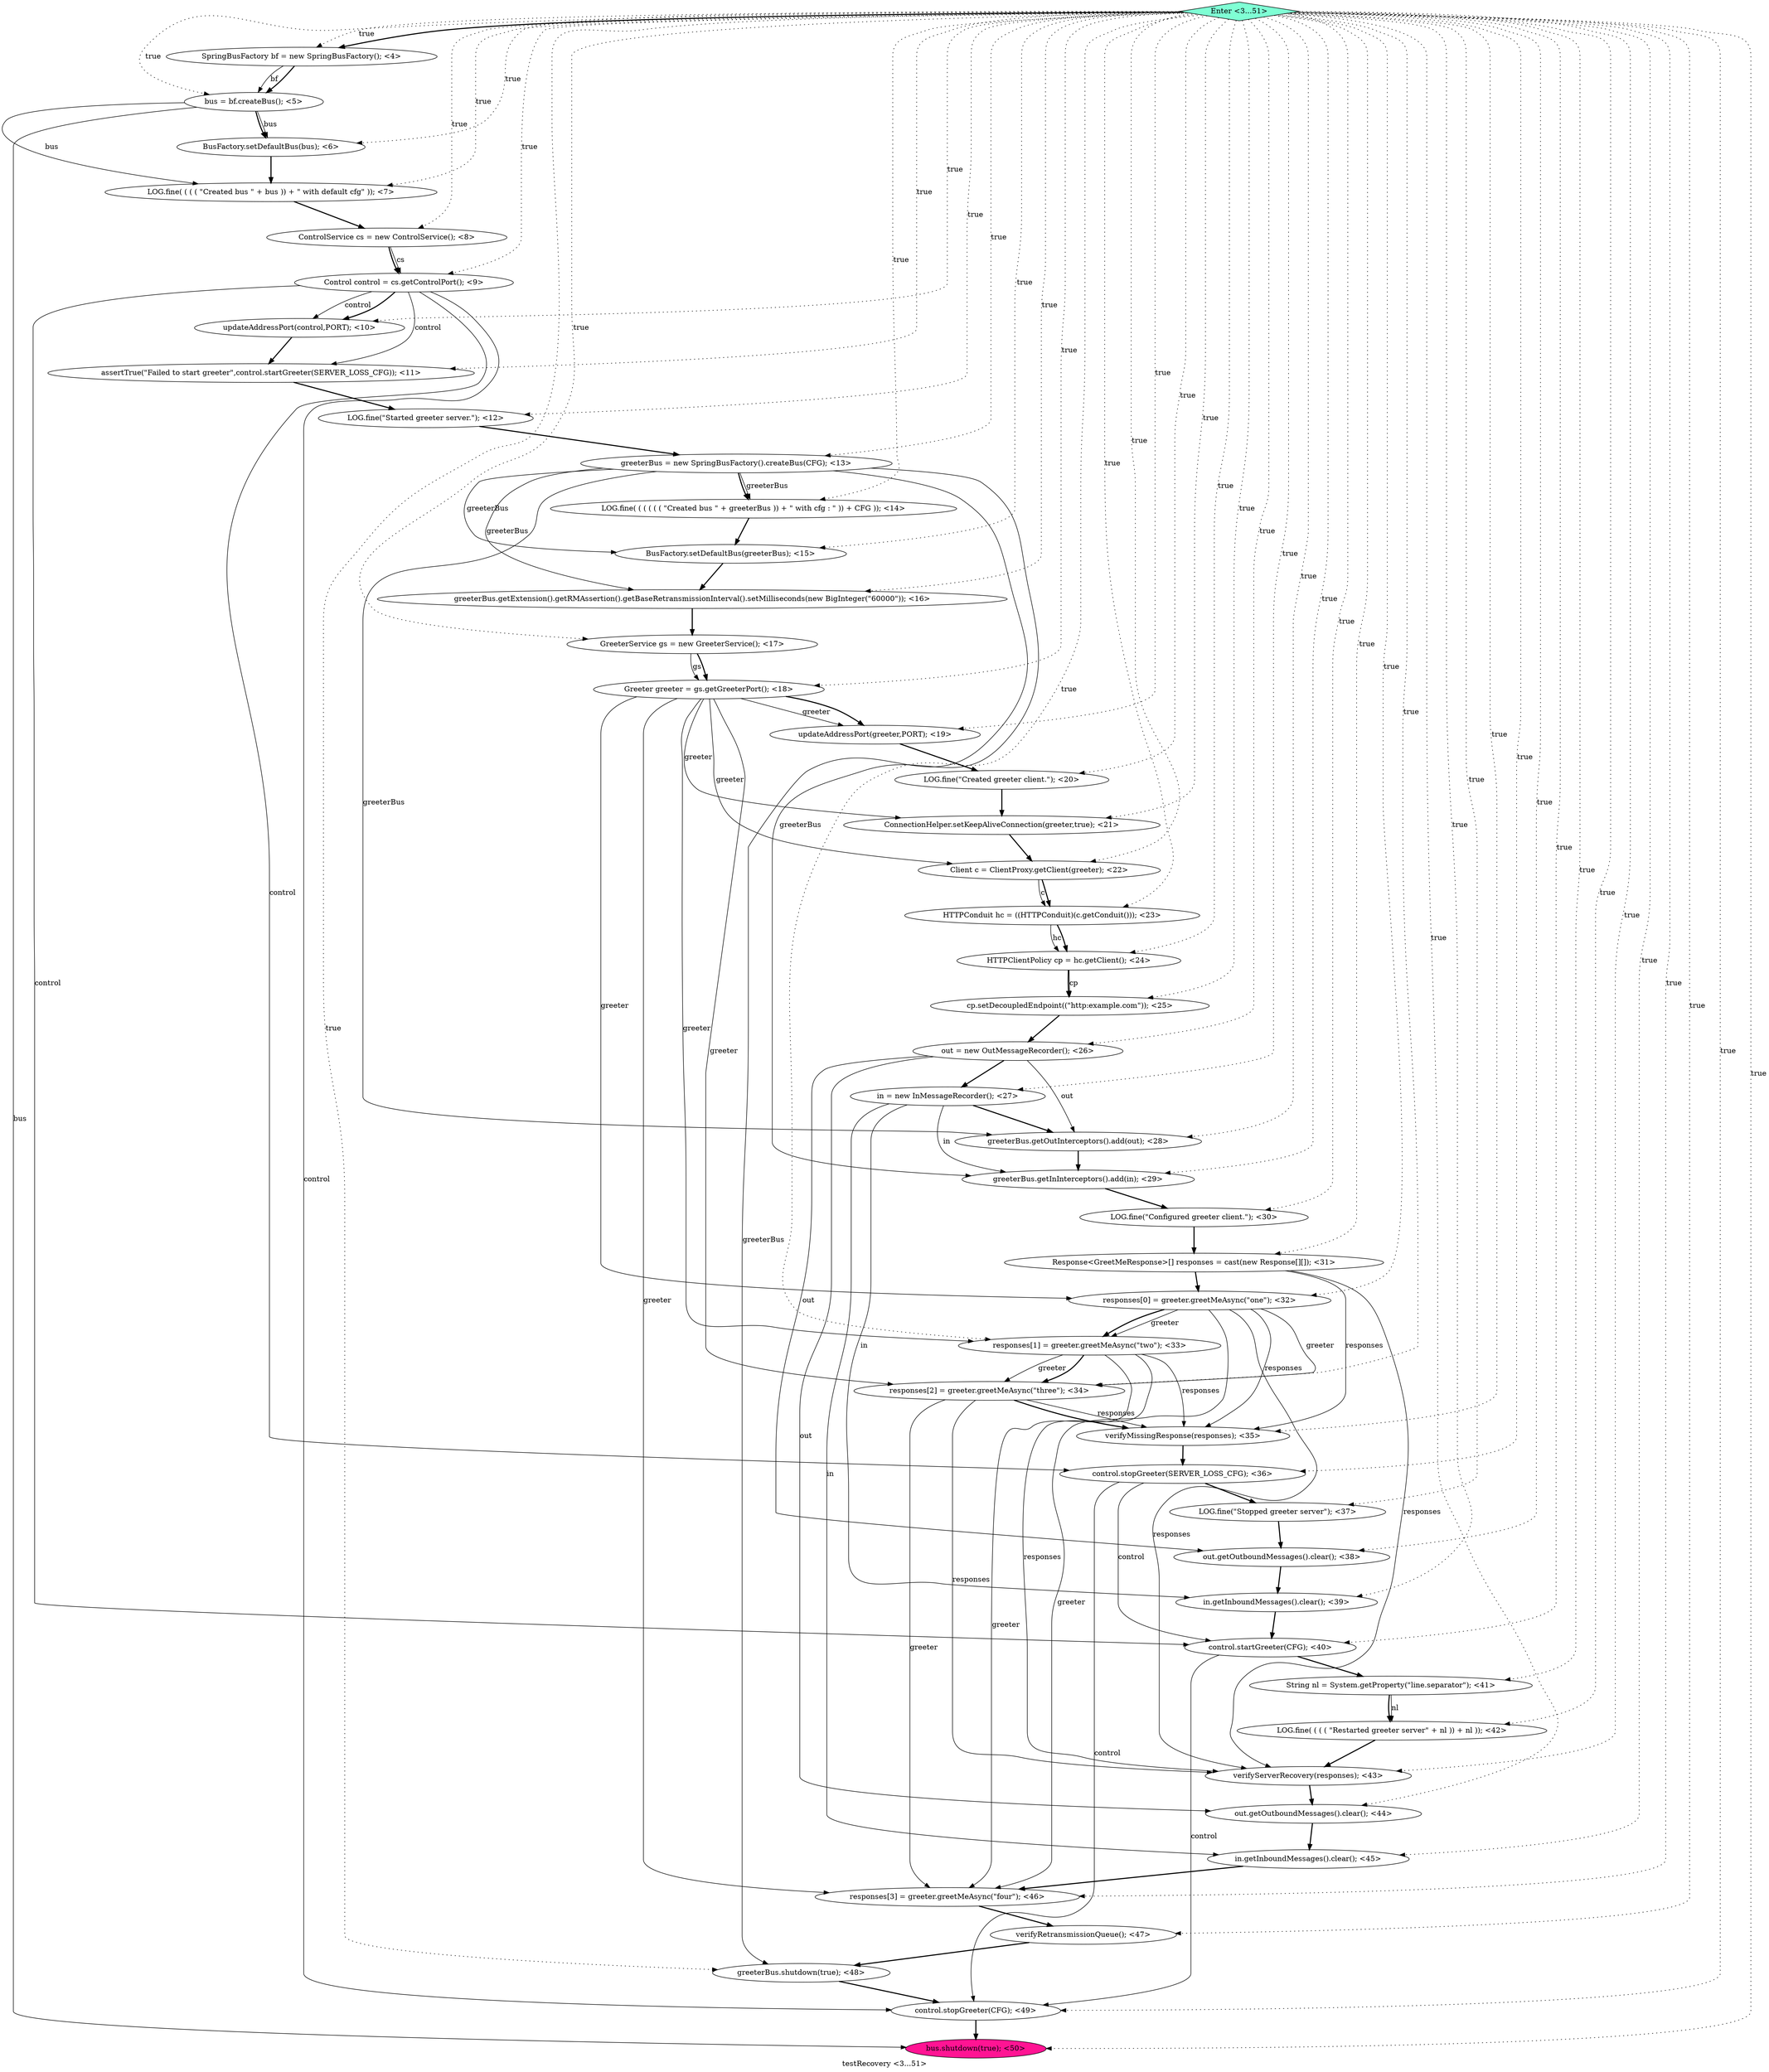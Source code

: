 digraph PDG {
label = "testRecovery <3...51>";
0.20 [style = filled, label = "HTTPClientPolicy cp = hc.getClient(); <24>", fillcolor = white, shape = ellipse];
0.5 [style = filled, label = "Control control = cs.getControlPort(); <9>", fillcolor = white, shape = ellipse];
0.1 [style = filled, label = "bus = bf.createBus(); <5>", fillcolor = white, shape = ellipse];
0.23 [style = filled, label = "in = new InMessageRecorder(); <27>", fillcolor = white, shape = ellipse];
0.11 [style = filled, label = "BusFactory.setDefaultBus(greeterBus); <15>", fillcolor = white, shape = ellipse];
0.30 [style = filled, label = "responses[2] = greeter.greetMeAsync(\"three\"); <34>", fillcolor = white, shape = ellipse];
0.19 [style = filled, label = "HTTPConduit hc = ((HTTPConduit)(c.getConduit())); <23>", fillcolor = white, shape = ellipse];
0.25 [style = filled, label = "greeterBus.getInInterceptors().add(in); <29>", fillcolor = white, shape = ellipse];
0.38 [style = filled, label = "LOG.fine( ( ( ( \"Restarted greeter server\" + nl )) + nl )); <42>", fillcolor = white, shape = ellipse];
0.4 [style = filled, label = "ControlService cs = new ControlService(); <8>", fillcolor = white, shape = ellipse];
0.24 [style = filled, label = "greeterBus.getOutInterceptors().add(out); <28>", fillcolor = white, shape = ellipse];
0.16 [style = filled, label = "LOG.fine(\"Created greeter client.\"); <20>", fillcolor = white, shape = ellipse];
0.40 [style = filled, label = "out.getOutboundMessages().clear(); <44>", fillcolor = white, shape = ellipse];
0.14 [style = filled, label = "Greeter greeter = gs.getGreeterPort(); <18>", fillcolor = white, shape = ellipse];
0.21 [style = filled, label = "cp.setDecoupledEndpoint((\"http:example.com\")); <25>", fillcolor = white, shape = ellipse];
0.26 [style = filled, label = "LOG.fine(\"Configured greeter client.\"); <30>", fillcolor = white, shape = ellipse];
0.8 [style = filled, label = "LOG.fine(\"Started greeter server.\"); <12>", fillcolor = white, shape = ellipse];
0.7 [style = filled, label = "assertTrue(\"Failed to start greeter\",control.startGreeter(SERVER_LOSS_CFG)); <11>", fillcolor = white, shape = ellipse];
0.41 [style = filled, label = "in.getInboundMessages().clear(); <45>", fillcolor = white, shape = ellipse];
0.35 [style = filled, label = "in.getInboundMessages().clear(); <39>", fillcolor = white, shape = ellipse];
0.31 [style = filled, label = "verifyMissingResponse(responses); <35>", fillcolor = white, shape = ellipse];
0.15 [style = filled, label = "updateAddressPort(greeter,PORT); <19>", fillcolor = white, shape = ellipse];
0.44 [style = filled, label = "greeterBus.shutdown(true); <48>", fillcolor = white, shape = ellipse];
0.27 [style = filled, label = "Response<GreetMeResponse>[] responses = cast(new Response[][]); <31>", fillcolor = white, shape = ellipse];
0.10 [style = filled, label = "LOG.fine( ( ( ( ( ( \"Created bus \" + greeterBus )) + \" with cfg : \" )) + CFG )); <14>", fillcolor = white, shape = ellipse];
0.46 [style = filled, label = "bus.shutdown(true); <50>", fillcolor = deeppink, shape = ellipse];
0.33 [style = filled, label = "LOG.fine(\"Stopped greeter server\"); <37>", fillcolor = white, shape = ellipse];
0.22 [style = filled, label = "out = new OutMessageRecorder(); <26>", fillcolor = white, shape = ellipse];
0.37 [style = filled, label = "String nl = System.getProperty(\"line.separator\"); <41>", fillcolor = white, shape = ellipse];
0.13 [style = filled, label = "GreeterService gs = new GreeterService(); <17>", fillcolor = white, shape = ellipse];
0.42 [style = filled, label = "responses[3] = greeter.greetMeAsync(\"four\"); <46>", fillcolor = white, shape = ellipse];
0.45 [style = filled, label = "control.stopGreeter(CFG); <49>", fillcolor = white, shape = ellipse];
0.36 [style = filled, label = "control.startGreeter(CFG); <40>", fillcolor = white, shape = ellipse];
0.29 [style = filled, label = "responses[1] = greeter.greetMeAsync(\"two\"); <33>", fillcolor = white, shape = ellipse];
0.47 [style = filled, label = "Enter <3...51>", fillcolor = aquamarine, shape = diamond];
0.12 [style = filled, label = "greeterBus.getExtension().getRMAssertion().getBaseRetransmissionInterval().setMilliseconds(new BigInteger(\"60000\")); <16>", fillcolor = white, shape = ellipse];
0.18 [style = filled, label = "Client c = ClientProxy.getClient(greeter); <22>", fillcolor = white, shape = ellipse];
0.43 [style = filled, label = "verifyRetransmissionQueue(); <47>", fillcolor = white, shape = ellipse];
0.32 [style = filled, label = "control.stopGreeter(SERVER_LOSS_CFG); <36>", fillcolor = white, shape = ellipse];
0.3 [style = filled, label = "LOG.fine( ( ( ( \"Created bus \" + bus )) + \" with default cfg\" )); <7>", fillcolor = white, shape = ellipse];
0.9 [style = filled, label = "greeterBus = new SpringBusFactory().createBus(CFG); <13>", fillcolor = white, shape = ellipse];
0.28 [style = filled, label = "responses[0] = greeter.greetMeAsync(\"one\"); <32>", fillcolor = white, shape = ellipse];
0.0 [style = filled, label = "SpringBusFactory bf = new SpringBusFactory(); <4>", fillcolor = white, shape = ellipse];
0.34 [style = filled, label = "out.getOutboundMessages().clear(); <38>", fillcolor = white, shape = ellipse];
0.2 [style = filled, label = "BusFactory.setDefaultBus(bus); <6>", fillcolor = white, shape = ellipse];
0.6 [style = filled, label = "updateAddressPort(control,PORT); <10>", fillcolor = white, shape = ellipse];
0.17 [style = filled, label = "ConnectionHelper.setKeepAliveConnection(greeter,true); <21>", fillcolor = white, shape = ellipse];
0.39 [style = filled, label = "verifyServerRecovery(responses); <43>", fillcolor = white, shape = ellipse];
0.0 -> 0.1 [style = solid, label="bf"];
0.0 -> 0.1 [style = bold, label=""];
0.1 -> 0.2 [style = solid, label="bus"];
0.1 -> 0.2 [style = bold, label=""];
0.1 -> 0.3 [style = solid, label="bus"];
0.1 -> 0.46 [style = solid, label="bus"];
0.2 -> 0.3 [style = bold, label=""];
0.3 -> 0.4 [style = bold, label=""];
0.4 -> 0.5 [style = solid, label="cs"];
0.4 -> 0.5 [style = bold, label=""];
0.5 -> 0.6 [style = solid, label="control"];
0.5 -> 0.6 [style = bold, label=""];
0.5 -> 0.7 [style = solid, label="control"];
0.5 -> 0.32 [style = solid, label="control"];
0.5 -> 0.36 [style = solid, label="control"];
0.5 -> 0.45 [style = solid, label="control"];
0.6 -> 0.7 [style = bold, label=""];
0.7 -> 0.8 [style = bold, label=""];
0.8 -> 0.9 [style = bold, label=""];
0.9 -> 0.10 [style = solid, label="greeterBus"];
0.9 -> 0.10 [style = bold, label=""];
0.9 -> 0.11 [style = solid, label="greeterBus"];
0.9 -> 0.12 [style = solid, label="greeterBus"];
0.9 -> 0.24 [style = solid, label="greeterBus"];
0.9 -> 0.25 [style = solid, label="greeterBus"];
0.9 -> 0.44 [style = solid, label="greeterBus"];
0.10 -> 0.11 [style = bold, label=""];
0.11 -> 0.12 [style = bold, label=""];
0.12 -> 0.13 [style = bold, label=""];
0.13 -> 0.14 [style = solid, label="gs"];
0.13 -> 0.14 [style = bold, label=""];
0.14 -> 0.15 [style = solid, label="greeter"];
0.14 -> 0.15 [style = bold, label=""];
0.14 -> 0.17 [style = solid, label="greeter"];
0.14 -> 0.18 [style = solid, label="greeter"];
0.14 -> 0.28 [style = solid, label="greeter"];
0.14 -> 0.29 [style = solid, label="greeter"];
0.14 -> 0.30 [style = solid, label="greeter"];
0.14 -> 0.42 [style = solid, label="greeter"];
0.15 -> 0.16 [style = bold, label=""];
0.16 -> 0.17 [style = bold, label=""];
0.17 -> 0.18 [style = bold, label=""];
0.18 -> 0.19 [style = solid, label="c"];
0.18 -> 0.19 [style = bold, label=""];
0.19 -> 0.20 [style = solid, label="hc"];
0.19 -> 0.20 [style = bold, label=""];
0.20 -> 0.21 [style = solid, label="cp"];
0.20 -> 0.21 [style = bold, label=""];
0.21 -> 0.22 [style = bold, label=""];
0.22 -> 0.23 [style = bold, label=""];
0.22 -> 0.24 [style = solid, label="out"];
0.22 -> 0.34 [style = solid, label="out"];
0.22 -> 0.40 [style = solid, label="out"];
0.23 -> 0.24 [style = bold, label=""];
0.23 -> 0.25 [style = solid, label="in"];
0.23 -> 0.35 [style = solid, label="in"];
0.23 -> 0.41 [style = solid, label="in"];
0.24 -> 0.25 [style = bold, label=""];
0.25 -> 0.26 [style = bold, label=""];
0.26 -> 0.27 [style = bold, label=""];
0.27 -> 0.28 [style = bold, label=""];
0.27 -> 0.31 [style = solid, label="responses"];
0.27 -> 0.39 [style = solid, label="responses"];
0.28 -> 0.29 [style = solid, label="greeter"];
0.28 -> 0.29 [style = bold, label=""];
0.28 -> 0.30 [style = solid, label="greeter"];
0.28 -> 0.31 [style = solid, label="responses"];
0.28 -> 0.39 [style = solid, label="responses"];
0.28 -> 0.42 [style = solid, label="greeter"];
0.29 -> 0.30 [style = solid, label="greeter"];
0.29 -> 0.30 [style = bold, label=""];
0.29 -> 0.31 [style = solid, label="responses"];
0.29 -> 0.39 [style = solid, label="responses"];
0.29 -> 0.42 [style = solid, label="greeter"];
0.30 -> 0.31 [style = solid, label="responses"];
0.30 -> 0.31 [style = bold, label=""];
0.30 -> 0.39 [style = solid, label="responses"];
0.30 -> 0.42 [style = solid, label="greeter"];
0.31 -> 0.32 [style = bold, label=""];
0.32 -> 0.33 [style = bold, label=""];
0.32 -> 0.36 [style = solid, label="control"];
0.32 -> 0.45 [style = solid, label="control"];
0.33 -> 0.34 [style = bold, label=""];
0.34 -> 0.35 [style = bold, label=""];
0.35 -> 0.36 [style = bold, label=""];
0.36 -> 0.37 [style = bold, label=""];
0.36 -> 0.45 [style = solid, label="control"];
0.37 -> 0.38 [style = solid, label="nl"];
0.37 -> 0.38 [style = bold, label=""];
0.38 -> 0.39 [style = bold, label=""];
0.39 -> 0.40 [style = bold, label=""];
0.40 -> 0.41 [style = bold, label=""];
0.41 -> 0.42 [style = bold, label=""];
0.42 -> 0.43 [style = bold, label=""];
0.43 -> 0.44 [style = bold, label=""];
0.44 -> 0.45 [style = bold, label=""];
0.45 -> 0.46 [style = bold, label=""];
0.47 -> 0.0 [style = dotted, label="true"];
0.47 -> 0.0 [style = bold, label=""];
0.47 -> 0.1 [style = dotted, label="true"];
0.47 -> 0.2 [style = dotted, label="true"];
0.47 -> 0.3 [style = dotted, label="true"];
0.47 -> 0.4 [style = dotted, label="true"];
0.47 -> 0.5 [style = dotted, label="true"];
0.47 -> 0.6 [style = dotted, label="true"];
0.47 -> 0.7 [style = dotted, label="true"];
0.47 -> 0.8 [style = dotted, label="true"];
0.47 -> 0.9 [style = dotted, label="true"];
0.47 -> 0.10 [style = dotted, label="true"];
0.47 -> 0.11 [style = dotted, label="true"];
0.47 -> 0.12 [style = dotted, label="true"];
0.47 -> 0.13 [style = dotted, label="true"];
0.47 -> 0.14 [style = dotted, label="true"];
0.47 -> 0.15 [style = dotted, label="true"];
0.47 -> 0.16 [style = dotted, label="true"];
0.47 -> 0.17 [style = dotted, label="true"];
0.47 -> 0.18 [style = dotted, label="true"];
0.47 -> 0.19 [style = dotted, label="true"];
0.47 -> 0.20 [style = dotted, label="true"];
0.47 -> 0.21 [style = dotted, label="true"];
0.47 -> 0.22 [style = dotted, label="true"];
0.47 -> 0.23 [style = dotted, label="true"];
0.47 -> 0.24 [style = dotted, label="true"];
0.47 -> 0.25 [style = dotted, label="true"];
0.47 -> 0.26 [style = dotted, label="true"];
0.47 -> 0.27 [style = dotted, label="true"];
0.47 -> 0.28 [style = dotted, label="true"];
0.47 -> 0.29 [style = dotted, label="true"];
0.47 -> 0.30 [style = dotted, label="true"];
0.47 -> 0.31 [style = dotted, label="true"];
0.47 -> 0.32 [style = dotted, label="true"];
0.47 -> 0.33 [style = dotted, label="true"];
0.47 -> 0.34 [style = dotted, label="true"];
0.47 -> 0.35 [style = dotted, label="true"];
0.47 -> 0.36 [style = dotted, label="true"];
0.47 -> 0.37 [style = dotted, label="true"];
0.47 -> 0.38 [style = dotted, label="true"];
0.47 -> 0.39 [style = dotted, label="true"];
0.47 -> 0.40 [style = dotted, label="true"];
0.47 -> 0.41 [style = dotted, label="true"];
0.47 -> 0.42 [style = dotted, label="true"];
0.47 -> 0.43 [style = dotted, label="true"];
0.47 -> 0.44 [style = dotted, label="true"];
0.47 -> 0.45 [style = dotted, label="true"];
0.47 -> 0.46 [style = dotted, label="true"];
}
